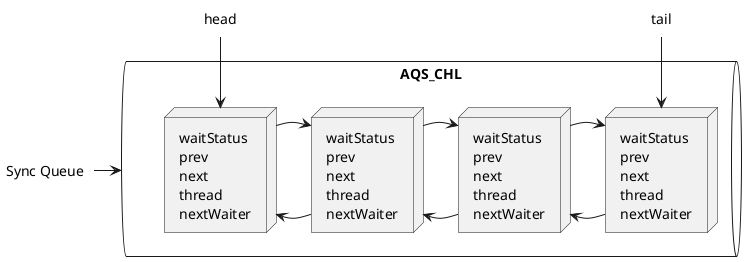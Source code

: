 @startuml

label "Sync Queue" as sq
label "head" as hd
label "tail" as tl
queue AQS_CHL{
  node node1 [
    waitStatus
    prev
    next
    thread
    nextWaiter
  ]
  node node2 [
    waitStatus
    prev
    next
    thread
    nextWaiter
  ]
  node node3 [
    waitStatus
    prev
    next
    thread
    nextWaiter
  ]
  node node4[
    waitStatus
    prev
    next
    thread
    nextWaiter
  ]
}
sq -> AQS_CHL 
hd -down-> node4
tl -down-> node1

node1 -> node2
node2 -> node1
node2 -> node3
node3 -> node2
node3 -> node4
node4 -> node3


@enduml